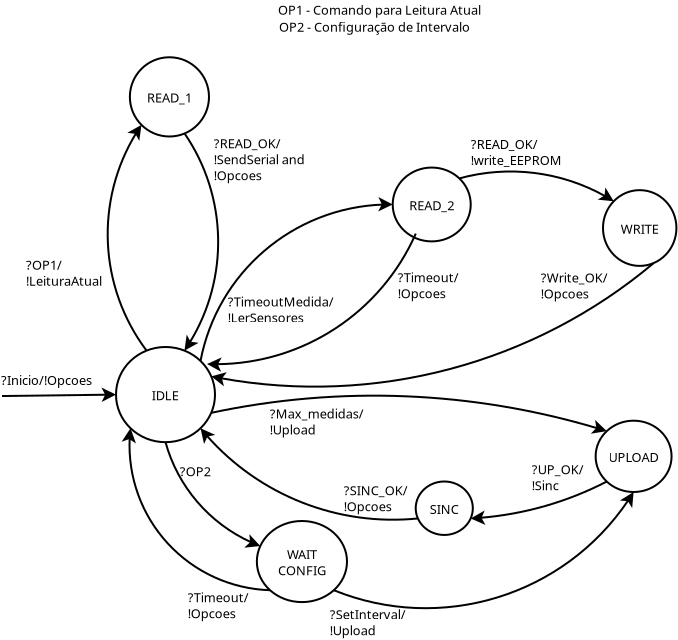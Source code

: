 <?xml version="1.0" encoding="UTF-8"?>
<dia:diagram xmlns:dia="http://www.lysator.liu.se/~alla/dia/">
  <dia:layer name="Segundo plano" visible="true" connectable="true" active="true">
    <dia:object type="Flowchart - Ellipse" version="0" id="O0">
      <dia:attribute name="obj_pos">
        <dia:point val="15.2,3.062"/>
      </dia:attribute>
      <dia:attribute name="obj_bb">
        <dia:rectangle val="15.15,3.013;20.2,7.872"/>
      </dia:attribute>
      <dia:attribute name="elem_corner">
        <dia:point val="15.2,3.062"/>
      </dia:attribute>
      <dia:attribute name="elem_width">
        <dia:real val="4.95"/>
      </dia:attribute>
      <dia:attribute name="elem_height">
        <dia:real val="4.759"/>
      </dia:attribute>
      <dia:attribute name="show_background">
        <dia:boolean val="true"/>
      </dia:attribute>
      <dia:attribute name="padding">
        <dia:real val="0.354"/>
      </dia:attribute>
      <dia:attribute name="text">
        <dia:composite type="text">
          <dia:attribute name="string">
            <dia:string>#IDLE#</dia:string>
          </dia:attribute>
          <dia:attribute name="font">
            <dia:font family="sans" style="0" name="Helvetica"/>
          </dia:attribute>
          <dia:attribute name="height">
            <dia:real val="0.8"/>
          </dia:attribute>
          <dia:attribute name="pos">
            <dia:point val="17.675,5.637"/>
          </dia:attribute>
          <dia:attribute name="color">
            <dia:color val="#000000ff"/>
          </dia:attribute>
          <dia:attribute name="alignment">
            <dia:enum val="1"/>
          </dia:attribute>
        </dia:composite>
      </dia:attribute>
    </dia:object>
    <dia:object type="Standard - Line" version="0" id="O1">
      <dia:attribute name="obj_pos">
        <dia:point val="9.5,5.513"/>
      </dia:attribute>
      <dia:attribute name="obj_bb">
        <dia:rectangle val="9.449,5.089;15.251,5.813"/>
      </dia:attribute>
      <dia:attribute name="conn_endpoints">
        <dia:point val="9.5,5.513"/>
        <dia:point val="15.2,5.442"/>
      </dia:attribute>
      <dia:attribute name="numcp">
        <dia:int val="1"/>
      </dia:attribute>
      <dia:attribute name="end_arrow">
        <dia:enum val="22"/>
      </dia:attribute>
      <dia:attribute name="end_arrow_length">
        <dia:real val="0.5"/>
      </dia:attribute>
      <dia:attribute name="end_arrow_width">
        <dia:real val="0.5"/>
      </dia:attribute>
      <dia:connections>
        <dia:connection handle="1" to="O0" connection="8"/>
      </dia:connections>
    </dia:object>
    <dia:object type="Standard - Text" version="1" id="O2">
      <dia:attribute name="obj_pos">
        <dia:point val="10.7,-0.803"/>
      </dia:attribute>
      <dia:attribute name="obj_bb">
        <dia:rectangle val="10.7,-1.398;14.84,0.149"/>
      </dia:attribute>
      <dia:attribute name="text">
        <dia:composite type="text">
          <dia:attribute name="string">
            <dia:string>#?OP1/
!LeituraAtual#</dia:string>
          </dia:attribute>
          <dia:attribute name="font">
            <dia:font family="sans" style="0" name="Helvetica"/>
          </dia:attribute>
          <dia:attribute name="height">
            <dia:real val="0.8"/>
          </dia:attribute>
          <dia:attribute name="pos">
            <dia:point val="10.7,-0.803"/>
          </dia:attribute>
          <dia:attribute name="color">
            <dia:color val="#000000ff"/>
          </dia:attribute>
          <dia:attribute name="alignment">
            <dia:enum val="0"/>
          </dia:attribute>
        </dia:composite>
      </dia:attribute>
      <dia:attribute name="valign">
        <dia:enum val="3"/>
      </dia:attribute>
    </dia:object>
    <dia:object type="Standard - Text" version="1" id="O3">
      <dia:attribute name="obj_pos">
        <dia:point val="23.3,-13.553"/>
      </dia:attribute>
      <dia:attribute name="obj_bb">
        <dia:rectangle val="23.3,-14.148;34.237,-13.401"/>
      </dia:attribute>
      <dia:attribute name="text">
        <dia:composite type="text">
          <dia:attribute name="string">
            <dia:string>#OP1 - Comando para Leitura Atual#</dia:string>
          </dia:attribute>
          <dia:attribute name="font">
            <dia:font family="sans" style="0" name="Helvetica"/>
          </dia:attribute>
          <dia:attribute name="height">
            <dia:real val="0.8"/>
          </dia:attribute>
          <dia:attribute name="pos">
            <dia:point val="23.3,-13.553"/>
          </dia:attribute>
          <dia:attribute name="color">
            <dia:color val="#000000ff"/>
          </dia:attribute>
          <dia:attribute name="alignment">
            <dia:enum val="0"/>
          </dia:attribute>
        </dia:composite>
      </dia:attribute>
      <dia:attribute name="valign">
        <dia:enum val="3"/>
      </dia:attribute>
    </dia:object>
    <dia:object type="Standard - Text" version="1" id="O4">
      <dia:attribute name="obj_pos">
        <dia:point val="23.35,-12.703"/>
      </dia:attribute>
      <dia:attribute name="obj_bb">
        <dia:rectangle val="23.35,-13.298;33.587,-12.551"/>
      </dia:attribute>
      <dia:attribute name="text">
        <dia:composite type="text">
          <dia:attribute name="string">
            <dia:string>#OP2 - Configuração de Intervalo#</dia:string>
          </dia:attribute>
          <dia:attribute name="font">
            <dia:font family="sans" style="0" name="Helvetica"/>
          </dia:attribute>
          <dia:attribute name="height">
            <dia:real val="0.8"/>
          </dia:attribute>
          <dia:attribute name="pos">
            <dia:point val="23.35,-12.703"/>
          </dia:attribute>
          <dia:attribute name="color">
            <dia:color val="#000000ff"/>
          </dia:attribute>
          <dia:attribute name="alignment">
            <dia:enum val="0"/>
          </dia:attribute>
        </dia:composite>
      </dia:attribute>
      <dia:attribute name="valign">
        <dia:enum val="3"/>
      </dia:attribute>
    </dia:object>
    <dia:object type="Flowchart - Ellipse" version="0" id="O5">
      <dia:attribute name="obj_pos">
        <dia:point val="39.549,-4.781"/>
      </dia:attribute>
      <dia:attribute name="obj_bb">
        <dia:rectangle val="39.499,-4.831;43.27,-0.943"/>
      </dia:attribute>
      <dia:attribute name="elem_corner">
        <dia:point val="39.549,-4.781"/>
      </dia:attribute>
      <dia:attribute name="elem_width">
        <dia:real val="3.671"/>
      </dia:attribute>
      <dia:attribute name="elem_height">
        <dia:real val="3.788"/>
      </dia:attribute>
      <dia:attribute name="show_background">
        <dia:boolean val="true"/>
      </dia:attribute>
      <dia:attribute name="padding">
        <dia:real val="0.354"/>
      </dia:attribute>
      <dia:attribute name="text">
        <dia:composite type="text">
          <dia:attribute name="string">
            <dia:string>#WRITE#</dia:string>
          </dia:attribute>
          <dia:attribute name="font">
            <dia:font family="sans" style="0" name="Helvetica"/>
          </dia:attribute>
          <dia:attribute name="height">
            <dia:real val="0.8"/>
          </dia:attribute>
          <dia:attribute name="pos">
            <dia:point val="41.385,-2.692"/>
          </dia:attribute>
          <dia:attribute name="color">
            <dia:color val="#000000ff"/>
          </dia:attribute>
          <dia:attribute name="alignment">
            <dia:enum val="1"/>
          </dia:attribute>
        </dia:composite>
      </dia:attribute>
    </dia:object>
    <dia:object type="Standard - Arc" version="0" id="O6">
      <dia:attribute name="obj_pos">
        <dia:point val="16.728,3.244"/>
      </dia:attribute>
      <dia:attribute name="obj_bb">
        <dia:rectangle val="14.733,-8.094;16.779,3.295"/>
      </dia:attribute>
      <dia:attribute name="conn_endpoints">
        <dia:point val="16.728,3.244"/>
        <dia:point val="16.473,-8.043"/>
      </dia:attribute>
      <dia:attribute name="curve_distance">
        <dia:real val="-1.815"/>
      </dia:attribute>
      <dia:attribute name="end_arrow">
        <dia:enum val="22"/>
      </dia:attribute>
      <dia:attribute name="end_arrow_length">
        <dia:real val="0.5"/>
      </dia:attribute>
      <dia:attribute name="end_arrow_width">
        <dia:real val="0.5"/>
      </dia:attribute>
      <dia:connections>
        <dia:connection handle="0" to="O0" connection="5"/>
        <dia:connection handle="1" to="O10" connection="10"/>
      </dia:connections>
    </dia:object>
    <dia:object type="Standard - Text" version="1" id="O7">
      <dia:attribute name="obj_pos">
        <dia:point val="32.935,-6.843"/>
      </dia:attribute>
      <dia:attribute name="obj_bb">
        <dia:rectangle val="32.935,-7.438;37.818,-5.891"/>
      </dia:attribute>
      <dia:attribute name="text">
        <dia:composite type="text">
          <dia:attribute name="string">
            <dia:string>#?READ_OK/
!write_EEPROM#</dia:string>
          </dia:attribute>
          <dia:attribute name="font">
            <dia:font family="sans" style="0" name="Helvetica"/>
          </dia:attribute>
          <dia:attribute name="height">
            <dia:real val="0.8"/>
          </dia:attribute>
          <dia:attribute name="pos">
            <dia:point val="32.935,-6.843"/>
          </dia:attribute>
          <dia:attribute name="color">
            <dia:color val="#000000ff"/>
          </dia:attribute>
          <dia:attribute name="alignment">
            <dia:enum val="0"/>
          </dia:attribute>
        </dia:composite>
      </dia:attribute>
      <dia:attribute name="valign">
        <dia:enum val="3"/>
      </dia:attribute>
    </dia:object>
    <dia:object type="Standard - Arc" version="0" id="O8">
      <dia:attribute name="obj_pos">
        <dia:point val="18.629,-7.613"/>
      </dia:attribute>
      <dia:attribute name="obj_bb">
        <dia:rectangle val="18.572,-7.663;20.358,3.294"/>
      </dia:attribute>
      <dia:attribute name="conn_endpoints">
        <dia:point val="18.629,-7.613"/>
        <dia:point val="18.622,3.244"/>
      </dia:attribute>
      <dia:attribute name="curve_distance">
        <dia:real val="-1.682"/>
      </dia:attribute>
      <dia:attribute name="end_arrow">
        <dia:enum val="22"/>
      </dia:attribute>
      <dia:attribute name="end_arrow_length">
        <dia:real val="0.5"/>
      </dia:attribute>
      <dia:attribute name="end_arrow_width">
        <dia:real val="0.5"/>
      </dia:attribute>
      <dia:connections>
        <dia:connection handle="0" to="O10" connection="13"/>
        <dia:connection handle="1" to="O0" connection="3"/>
      </dia:connections>
    </dia:object>
    <dia:object type="Standard - Text" version="1" id="O9">
      <dia:attribute name="obj_pos">
        <dia:point val="9.45,4.959"/>
      </dia:attribute>
      <dia:attribute name="obj_bb">
        <dia:rectangle val="9.45,4.364;14.342,5.112"/>
      </dia:attribute>
      <dia:attribute name="text">
        <dia:composite type="text">
          <dia:attribute name="string">
            <dia:string>#?Inicio/!Opcoes#</dia:string>
          </dia:attribute>
          <dia:attribute name="font">
            <dia:font family="sans" style="0" name="Helvetica"/>
          </dia:attribute>
          <dia:attribute name="height">
            <dia:real val="0.8"/>
          </dia:attribute>
          <dia:attribute name="pos">
            <dia:point val="9.45,4.959"/>
          </dia:attribute>
          <dia:attribute name="color">
            <dia:color val="#000000ff"/>
          </dia:attribute>
          <dia:attribute name="alignment">
            <dia:enum val="0"/>
          </dia:attribute>
        </dia:composite>
      </dia:attribute>
      <dia:attribute name="valign">
        <dia:enum val="3"/>
      </dia:attribute>
    </dia:object>
    <dia:object type="Flowchart - Ellipse" version="0" id="O10">
      <dia:attribute name="obj_pos">
        <dia:point val="15.893,-11.425"/>
      </dia:attribute>
      <dia:attribute name="obj_bb">
        <dia:rectangle val="15.844,-11.475;19.9,-7.413"/>
      </dia:attribute>
      <dia:attribute name="elem_corner">
        <dia:point val="15.893,-11.425"/>
      </dia:attribute>
      <dia:attribute name="elem_width">
        <dia:real val="3.956"/>
      </dia:attribute>
      <dia:attribute name="elem_height">
        <dia:real val="3.962"/>
      </dia:attribute>
      <dia:attribute name="show_background">
        <dia:boolean val="true"/>
      </dia:attribute>
      <dia:attribute name="padding">
        <dia:real val="0.354"/>
      </dia:attribute>
      <dia:attribute name="text">
        <dia:composite type="text">
          <dia:attribute name="string">
            <dia:string>#READ_1#</dia:string>
          </dia:attribute>
          <dia:attribute name="font">
            <dia:font family="sans" style="0" name="Helvetica"/>
          </dia:attribute>
          <dia:attribute name="height">
            <dia:real val="0.8"/>
          </dia:attribute>
          <dia:attribute name="pos">
            <dia:point val="17.872,-9.249"/>
          </dia:attribute>
          <dia:attribute name="color">
            <dia:color val="#000000ff"/>
          </dia:attribute>
          <dia:attribute name="alignment">
            <dia:enum val="1"/>
          </dia:attribute>
        </dia:composite>
      </dia:attribute>
    </dia:object>
    <dia:object type="Standard - Text" version="1" id="O11">
      <dia:attribute name="obj_pos">
        <dia:point val="20.085,-6.881"/>
      </dia:attribute>
      <dia:attribute name="obj_bb">
        <dia:rectangle val="20.085,-7.476;25.177,-5.128"/>
      </dia:attribute>
      <dia:attribute name="text">
        <dia:composite type="text">
          <dia:attribute name="string">
            <dia:string>#?READ_OK/
!SendSerial and
!Opcoes#</dia:string>
          </dia:attribute>
          <dia:attribute name="font">
            <dia:font family="sans" style="0" name="Helvetica"/>
          </dia:attribute>
          <dia:attribute name="height">
            <dia:real val="0.8"/>
          </dia:attribute>
          <dia:attribute name="pos">
            <dia:point val="20.085,-6.881"/>
          </dia:attribute>
          <dia:attribute name="color">
            <dia:color val="#000000ff"/>
          </dia:attribute>
          <dia:attribute name="alignment">
            <dia:enum val="0"/>
          </dia:attribute>
        </dia:composite>
      </dia:attribute>
      <dia:attribute name="valign">
        <dia:enum val="3"/>
      </dia:attribute>
    </dia:object>
    <dia:object type="Standard - Arc" version="0" id="O12">
      <dia:attribute name="obj_pos">
        <dia:point val="19.425,3.759"/>
      </dia:attribute>
      <dia:attribute name="obj_bb">
        <dia:rectangle val="19.355,-4.437;29.105,3.83"/>
      </dia:attribute>
      <dia:attribute name="conn_endpoints">
        <dia:point val="19.425,3.759"/>
        <dia:point val="29.035,-4.064"/>
      </dia:attribute>
      <dia:attribute name="curve_distance">
        <dia:real val="-2.258"/>
      </dia:attribute>
      <dia:attribute name="end_arrow">
        <dia:enum val="22"/>
      </dia:attribute>
      <dia:attribute name="end_arrow_length">
        <dia:real val="0.5"/>
      </dia:attribute>
      <dia:attribute name="end_arrow_width">
        <dia:real val="0.5"/>
      </dia:attribute>
      <dia:connections>
        <dia:connection handle="0" to="O0" connection="2"/>
        <dia:connection handle="1" to="O31" connection="8"/>
      </dia:connections>
    </dia:object>
    <dia:object type="Standard - Arc" version="0" id="O13">
      <dia:attribute name="obj_pos">
        <dia:point val="42.087,-1.137"/>
      </dia:attribute>
      <dia:attribute name="obj_bb">
        <dia:rectangle val="19.901,-1.198;42.148,5.095"/>
      </dia:attribute>
      <dia:attribute name="conn_endpoints">
        <dia:point val="42.087,-1.137"/>
        <dia:point val="19.962,4.531"/>
      </dia:attribute>
      <dia:attribute name="curve_distance">
        <dia:real val="-2.606"/>
      </dia:attribute>
      <dia:attribute name="end_arrow">
        <dia:enum val="22"/>
      </dia:attribute>
      <dia:attribute name="end_arrow_length">
        <dia:real val="0.5"/>
      </dia:attribute>
      <dia:attribute name="end_arrow_width">
        <dia:real val="0.5"/>
      </dia:attribute>
      <dia:connections>
        <dia:connection handle="0" to="O5" connection="13"/>
        <dia:connection handle="1" to="O0" connection="1"/>
      </dia:connections>
    </dia:object>
    <dia:object type="Standard - Text" version="1" id="O14">
      <dia:attribute name="obj_pos">
        <dia:point val="36.435,-0.168"/>
      </dia:attribute>
      <dia:attribute name="obj_bb">
        <dia:rectangle val="36.435,-0.763;39.928,0.784"/>
      </dia:attribute>
      <dia:attribute name="text">
        <dia:composite type="text">
          <dia:attribute name="string">
            <dia:string>#?Write_OK/
!Opcoes#</dia:string>
          </dia:attribute>
          <dia:attribute name="font">
            <dia:font family="sans" style="0" name="Helvetica"/>
          </dia:attribute>
          <dia:attribute name="height">
            <dia:real val="0.8"/>
          </dia:attribute>
          <dia:attribute name="pos">
            <dia:point val="36.435,-0.168"/>
          </dia:attribute>
          <dia:attribute name="color">
            <dia:color val="#000000ff"/>
          </dia:attribute>
          <dia:attribute name="alignment">
            <dia:enum val="0"/>
          </dia:attribute>
        </dia:composite>
      </dia:attribute>
      <dia:attribute name="valign">
        <dia:enum val="3"/>
      </dia:attribute>
    </dia:object>
    <dia:object type="Flowchart - Ellipse" version="0" id="O15">
      <dia:attribute name="obj_pos">
        <dia:point val="39.181,6.746"/>
      </dia:attribute>
      <dia:attribute name="obj_bb">
        <dia:rectangle val="39.131,6.696;43.028,10.361"/>
      </dia:attribute>
      <dia:attribute name="elem_corner">
        <dia:point val="39.181,6.746"/>
      </dia:attribute>
      <dia:attribute name="elem_width">
        <dia:real val="3.797"/>
      </dia:attribute>
      <dia:attribute name="elem_height">
        <dia:real val="3.566"/>
      </dia:attribute>
      <dia:attribute name="show_background">
        <dia:boolean val="true"/>
      </dia:attribute>
      <dia:attribute name="padding">
        <dia:real val="0.354"/>
      </dia:attribute>
      <dia:attribute name="text">
        <dia:composite type="text">
          <dia:attribute name="string">
            <dia:string>#UPLOAD#</dia:string>
          </dia:attribute>
          <dia:attribute name="font">
            <dia:font family="sans" style="0" name="Helvetica"/>
          </dia:attribute>
          <dia:attribute name="height">
            <dia:real val="0.8"/>
          </dia:attribute>
          <dia:attribute name="pos">
            <dia:point val="41.079,8.723"/>
          </dia:attribute>
          <dia:attribute name="color">
            <dia:color val="#000000ff"/>
          </dia:attribute>
          <dia:attribute name="alignment">
            <dia:enum val="1"/>
          </dia:attribute>
        </dia:composite>
      </dia:attribute>
    </dia:object>
    <dia:object type="Standard - Arc" version="0" id="O16">
      <dia:attribute name="obj_pos">
        <dia:point val="19.962,6.353"/>
      </dia:attribute>
      <dia:attribute name="obj_bb">
        <dia:rectangle val="19.909,5.444;39.789,7.397"/>
      </dia:attribute>
      <dia:attribute name="conn_endpoints">
        <dia:point val="19.962,6.353"/>
        <dia:point val="39.737,7.268"/>
      </dia:attribute>
      <dia:attribute name="curve_distance">
        <dia:real val="-1.275"/>
      </dia:attribute>
      <dia:attribute name="end_arrow">
        <dia:enum val="22"/>
      </dia:attribute>
      <dia:attribute name="end_arrow_length">
        <dia:real val="0.5"/>
      </dia:attribute>
      <dia:attribute name="end_arrow_width">
        <dia:real val="0.5"/>
      </dia:attribute>
      <dia:connections>
        <dia:connection handle="0" to="O0" connection="15"/>
        <dia:connection handle="1" to="O15" connection="6"/>
      </dia:connections>
    </dia:object>
    <dia:object type="Standard - Text" version="1" id="O17">
      <dia:attribute name="obj_pos">
        <dia:point val="29.085,4.632"/>
      </dia:attribute>
      <dia:attribute name="obj_bb">
        <dia:rectangle val="29.085,4.037;29.085,4.784"/>
      </dia:attribute>
      <dia:attribute name="text">
        <dia:composite type="text">
          <dia:attribute name="string">
            <dia:string>##</dia:string>
          </dia:attribute>
          <dia:attribute name="font">
            <dia:font family="sans" style="0" name="Helvetica"/>
          </dia:attribute>
          <dia:attribute name="height">
            <dia:real val="0.8"/>
          </dia:attribute>
          <dia:attribute name="pos">
            <dia:point val="29.085,4.632"/>
          </dia:attribute>
          <dia:attribute name="color">
            <dia:color val="#000000ff"/>
          </dia:attribute>
          <dia:attribute name="alignment">
            <dia:enum val="0"/>
          </dia:attribute>
        </dia:composite>
      </dia:attribute>
      <dia:attribute name="valign">
        <dia:enum val="3"/>
      </dia:attribute>
    </dia:object>
    <dia:object type="Standard - Text" version="1" id="O18">
      <dia:attribute name="obj_pos">
        <dia:point val="22.885,6.632"/>
      </dia:attribute>
      <dia:attribute name="obj_bb">
        <dia:rectangle val="22.885,6.037;27.823,7.584"/>
      </dia:attribute>
      <dia:attribute name="text">
        <dia:composite type="text">
          <dia:attribute name="string">
            <dia:string>#?Max_medidas/
!Upload#</dia:string>
          </dia:attribute>
          <dia:attribute name="font">
            <dia:font family="sans" style="0" name="Helvetica"/>
          </dia:attribute>
          <dia:attribute name="height">
            <dia:real val="0.8"/>
          </dia:attribute>
          <dia:attribute name="pos">
            <dia:point val="22.885,6.632"/>
          </dia:attribute>
          <dia:attribute name="color">
            <dia:color val="#000000ff"/>
          </dia:attribute>
          <dia:attribute name="alignment">
            <dia:enum val="0"/>
          </dia:attribute>
        </dia:composite>
      </dia:attribute>
      <dia:attribute name="valign">
        <dia:enum val="3"/>
      </dia:attribute>
    </dia:object>
    <dia:object type="Flowchart - Ellipse" version="0" id="O19">
      <dia:attribute name="obj_pos">
        <dia:point val="30.185,9.787"/>
      </dia:attribute>
      <dia:attribute name="obj_bb">
        <dia:rectangle val="30.135,9.737;33.091,12.51"/>
      </dia:attribute>
      <dia:attribute name="elem_corner">
        <dia:point val="30.185,9.787"/>
      </dia:attribute>
      <dia:attribute name="elem_width">
        <dia:real val="2.856"/>
      </dia:attribute>
      <dia:attribute name="elem_height">
        <dia:real val="2.673"/>
      </dia:attribute>
      <dia:attribute name="show_background">
        <dia:boolean val="true"/>
      </dia:attribute>
      <dia:attribute name="padding">
        <dia:real val="0.354"/>
      </dia:attribute>
      <dia:attribute name="text">
        <dia:composite type="text">
          <dia:attribute name="string">
            <dia:string>#SINC#</dia:string>
          </dia:attribute>
          <dia:attribute name="font">
            <dia:font family="sans" style="0" name="Helvetica"/>
          </dia:attribute>
          <dia:attribute name="height">
            <dia:real val="0.8"/>
          </dia:attribute>
          <dia:attribute name="pos">
            <dia:point val="31.613,11.318"/>
          </dia:attribute>
          <dia:attribute name="color">
            <dia:color val="#000000ff"/>
          </dia:attribute>
          <dia:attribute name="alignment">
            <dia:enum val="1"/>
          </dia:attribute>
        </dia:composite>
      </dia:attribute>
    </dia:object>
    <dia:object type="Standard - Arc" version="0" id="O20">
      <dia:attribute name="obj_pos">
        <dia:point val="39.737,9.789"/>
      </dia:attribute>
      <dia:attribute name="obj_bb">
        <dia:rectangle val="32.871,9.728;39.798,11.958"/>
      </dia:attribute>
      <dia:attribute name="conn_endpoints">
        <dia:point val="39.737,9.789"/>
        <dia:point val="32.932,11.635"/>
      </dia:attribute>
      <dia:attribute name="curve_distance">
        <dia:real val="-0.376"/>
      </dia:attribute>
      <dia:attribute name="end_arrow">
        <dia:enum val="22"/>
      </dia:attribute>
      <dia:attribute name="end_arrow_length">
        <dia:real val="0.5"/>
      </dia:attribute>
      <dia:attribute name="end_arrow_width">
        <dia:real val="0.5"/>
      </dia:attribute>
      <dia:connections>
        <dia:connection handle="0" to="O15" connection="10"/>
        <dia:connection handle="1" to="O19" connection="15"/>
      </dia:connections>
    </dia:object>
    <dia:object type="Standard - Text" version="1" id="O21">
      <dia:attribute name="obj_pos">
        <dia:point val="35.985,9.419"/>
      </dia:attribute>
      <dia:attribute name="obj_bb">
        <dia:rectangle val="35.985,8.824;38.64,10.372"/>
      </dia:attribute>
      <dia:attribute name="text">
        <dia:composite type="text">
          <dia:attribute name="string">
            <dia:string>#?UP_OK/
!Sinc#</dia:string>
          </dia:attribute>
          <dia:attribute name="font">
            <dia:font family="sans" style="0" name="Helvetica"/>
          </dia:attribute>
          <dia:attribute name="height">
            <dia:real val="0.8"/>
          </dia:attribute>
          <dia:attribute name="pos">
            <dia:point val="35.985,9.419"/>
          </dia:attribute>
          <dia:attribute name="color">
            <dia:color val="#000000ff"/>
          </dia:attribute>
          <dia:attribute name="alignment">
            <dia:enum val="0"/>
          </dia:attribute>
        </dia:composite>
      </dia:attribute>
      <dia:attribute name="valign">
        <dia:enum val="3"/>
      </dia:attribute>
    </dia:object>
    <dia:object type="Standard - Arc" version="0" id="O22">
      <dia:attribute name="obj_pos">
        <dia:point val="30.294,11.635"/>
      </dia:attribute>
      <dia:attribute name="obj_bb">
        <dia:rectangle val="19.36,7.059;30.359,11.748"/>
      </dia:attribute>
      <dia:attribute name="conn_endpoints">
        <dia:point val="30.294,11.635"/>
        <dia:point val="19.425,7.125"/>
      </dia:attribute>
      <dia:attribute name="curve_distance">
        <dia:real val="-1.484"/>
      </dia:attribute>
      <dia:attribute name="end_arrow">
        <dia:enum val="22"/>
      </dia:attribute>
      <dia:attribute name="end_arrow_length">
        <dia:real val="0.5"/>
      </dia:attribute>
      <dia:attribute name="end_arrow_width">
        <dia:real val="0.5"/>
      </dia:attribute>
      <dia:connections>
        <dia:connection handle="0" to="O19" connection="9"/>
        <dia:connection handle="1" to="O0" connection="14"/>
      </dia:connections>
    </dia:object>
    <dia:object type="Standard - Text" version="1" id="O23">
      <dia:attribute name="obj_pos">
        <dia:point val="26.585,10.469"/>
      </dia:attribute>
      <dia:attribute name="obj_bb">
        <dia:rectangle val="26.585,9.874;29.913,11.422"/>
      </dia:attribute>
      <dia:attribute name="text">
        <dia:composite type="text">
          <dia:attribute name="string">
            <dia:string>#?SINC_OK/
!Opcoes#</dia:string>
          </dia:attribute>
          <dia:attribute name="font">
            <dia:font family="sans" style="0" name="Helvetica"/>
          </dia:attribute>
          <dia:attribute name="height">
            <dia:real val="0.8"/>
          </dia:attribute>
          <dia:attribute name="pos">
            <dia:point val="26.585,10.469"/>
          </dia:attribute>
          <dia:attribute name="color">
            <dia:color val="#000000ff"/>
          </dia:attribute>
          <dia:attribute name="alignment">
            <dia:enum val="0"/>
          </dia:attribute>
        </dia:composite>
      </dia:attribute>
      <dia:attribute name="valign">
        <dia:enum val="3"/>
      </dia:attribute>
    </dia:object>
    <dia:object type="Flowchart - Ellipse" version="0" id="O24">
      <dia:attribute name="obj_pos">
        <dia:point val="22.242,11.762"/>
      </dia:attribute>
      <dia:attribute name="obj_bb">
        <dia:rectangle val="22.192,11.713;26.8,15.867"/>
      </dia:attribute>
      <dia:attribute name="elem_corner">
        <dia:point val="22.242,11.762"/>
      </dia:attribute>
      <dia:attribute name="elem_width">
        <dia:real val="4.508"/>
      </dia:attribute>
      <dia:attribute name="elem_height">
        <dia:real val="4.055"/>
      </dia:attribute>
      <dia:attribute name="show_background">
        <dia:boolean val="true"/>
      </dia:attribute>
      <dia:attribute name="padding">
        <dia:real val="0.354"/>
      </dia:attribute>
      <dia:attribute name="text">
        <dia:composite type="text">
          <dia:attribute name="string">
            <dia:string>#WAIT
CONFIG#</dia:string>
          </dia:attribute>
          <dia:attribute name="font">
            <dia:font family="sans" style="0" name="Helvetica"/>
          </dia:attribute>
          <dia:attribute name="height">
            <dia:real val="0.8"/>
          </dia:attribute>
          <dia:attribute name="pos">
            <dia:point val="24.496,13.585"/>
          </dia:attribute>
          <dia:attribute name="color">
            <dia:color val="#000000ff"/>
          </dia:attribute>
          <dia:attribute name="alignment">
            <dia:enum val="1"/>
          </dia:attribute>
        </dia:composite>
      </dia:attribute>
    </dia:object>
    <dia:object type="Standard - Arc" version="0" id="O25">
      <dia:attribute name="obj_pos">
        <dia:point val="17.675,7.822"/>
      </dia:attribute>
      <dia:attribute name="obj_bb">
        <dia:rectangle val="17.604,7.751;22.484,13.102"/>
      </dia:attribute>
      <dia:attribute name="conn_endpoints">
        <dia:point val="17.675,7.822"/>
        <dia:point val="22.414,13.014"/>
      </dia:attribute>
      <dia:attribute name="curve_distance">
        <dia:real val="0.841"/>
      </dia:attribute>
      <dia:attribute name="end_arrow">
        <dia:enum val="22"/>
      </dia:attribute>
      <dia:attribute name="end_arrow_length">
        <dia:real val="0.5"/>
      </dia:attribute>
      <dia:attribute name="end_arrow_width">
        <dia:real val="0.5"/>
      </dia:attribute>
      <dia:connections>
        <dia:connection handle="0" to="O0" connection="12"/>
        <dia:connection handle="1" to="O24" connection="7"/>
      </dia:connections>
    </dia:object>
    <dia:object type="Standard - Arc" version="0" id="O26">
      <dia:attribute name="obj_pos">
        <dia:point val="26.09,15.223"/>
      </dia:attribute>
      <dia:attribute name="obj_bb">
        <dia:rectangle val="26.027,10.248;41.142,16.171"/>
      </dia:attribute>
      <dia:attribute name="conn_endpoints">
        <dia:point val="26.09,15.223"/>
        <dia:point val="41.079,10.311"/>
      </dia:attribute>
      <dia:attribute name="curve_distance">
        <dia:real val="2.891"/>
      </dia:attribute>
      <dia:attribute name="end_arrow">
        <dia:enum val="22"/>
      </dia:attribute>
      <dia:attribute name="end_arrow_length">
        <dia:real val="0.5"/>
      </dia:attribute>
      <dia:attribute name="end_arrow_width">
        <dia:real val="0.5"/>
      </dia:attribute>
      <dia:connections>
        <dia:connection handle="0" to="O24" connection="14"/>
        <dia:connection handle="1" to="O15" connection="12"/>
      </dia:connections>
    </dia:object>
    <dia:object type="Standard - Text" version="1" id="O27">
      <dia:attribute name="obj_pos">
        <dia:point val="18.385,9.519"/>
      </dia:attribute>
      <dia:attribute name="obj_bb">
        <dia:rectangle val="18.385,8.924;20.023,10.472"/>
      </dia:attribute>
      <dia:attribute name="text">
        <dia:composite type="text">
          <dia:attribute name="string">
            <dia:string>#?OP2
#</dia:string>
          </dia:attribute>
          <dia:attribute name="font">
            <dia:font family="sans" style="0" name="Helvetica"/>
          </dia:attribute>
          <dia:attribute name="height">
            <dia:real val="0.8"/>
          </dia:attribute>
          <dia:attribute name="pos">
            <dia:point val="18.385,9.519"/>
          </dia:attribute>
          <dia:attribute name="color">
            <dia:color val="#000000ff"/>
          </dia:attribute>
          <dia:attribute name="alignment">
            <dia:enum val="0"/>
          </dia:attribute>
        </dia:composite>
      </dia:attribute>
      <dia:attribute name="valign">
        <dia:enum val="3"/>
      </dia:attribute>
    </dia:object>
    <dia:object type="Standard - Text" version="1" id="O28">
      <dia:attribute name="obj_pos">
        <dia:point val="25.89,16.678"/>
      </dia:attribute>
      <dia:attribute name="obj_bb">
        <dia:rectangle val="25.89,16.083;29.953,17.631"/>
      </dia:attribute>
      <dia:attribute name="text">
        <dia:composite type="text">
          <dia:attribute name="string">
            <dia:string>#?SetInterval/
!Upload#</dia:string>
          </dia:attribute>
          <dia:attribute name="font">
            <dia:font family="sans" style="0" name="Helvetica"/>
          </dia:attribute>
          <dia:attribute name="height">
            <dia:real val="0.8"/>
          </dia:attribute>
          <dia:attribute name="pos">
            <dia:point val="25.89,16.678"/>
          </dia:attribute>
          <dia:attribute name="color">
            <dia:color val="#000000ff"/>
          </dia:attribute>
          <dia:attribute name="alignment">
            <dia:enum val="0"/>
          </dia:attribute>
        </dia:composite>
      </dia:attribute>
      <dia:attribute name="valign">
        <dia:enum val="3"/>
      </dia:attribute>
    </dia:object>
    <dia:object type="Standard - Arc" version="0" id="O29">
      <dia:attribute name="obj_pos">
        <dia:point val="22.902,15.223"/>
      </dia:attribute>
      <dia:attribute name="obj_bb">
        <dia:rectangle val="15.481,7.054;22.973,15.294"/>
      </dia:attribute>
      <dia:attribute name="conn_endpoints">
        <dia:point val="22.902,15.223"/>
        <dia:point val="15.925,7.125"/>
      </dia:attribute>
      <dia:attribute name="curve_distance">
        <dia:real val="-2.351"/>
      </dia:attribute>
      <dia:attribute name="end_arrow">
        <dia:enum val="22"/>
      </dia:attribute>
      <dia:attribute name="end_arrow_length">
        <dia:real val="0.5"/>
      </dia:attribute>
      <dia:attribute name="end_arrow_width">
        <dia:real val="0.5"/>
      </dia:attribute>
      <dia:connections>
        <dia:connection handle="0" to="O24" connection="10"/>
        <dia:connection handle="1" to="O0" connection="10"/>
      </dia:connections>
    </dia:object>
    <dia:object type="Standard - Text" version="1" id="O30">
      <dia:attribute name="obj_pos">
        <dia:point val="18.785,15.822"/>
      </dia:attribute>
      <dia:attribute name="obj_bb">
        <dia:rectangle val="18.785,15.227;21.955,17.575"/>
      </dia:attribute>
      <dia:attribute name="text">
        <dia:composite type="text">
          <dia:attribute name="string">
            <dia:string>#?Timeout/
!Opcoes
#</dia:string>
          </dia:attribute>
          <dia:attribute name="font">
            <dia:font family="sans" style="0" name="Helvetica"/>
          </dia:attribute>
          <dia:attribute name="height">
            <dia:real val="0.8"/>
          </dia:attribute>
          <dia:attribute name="pos">
            <dia:point val="18.785,15.822"/>
          </dia:attribute>
          <dia:attribute name="color">
            <dia:color val="#000000ff"/>
          </dia:attribute>
          <dia:attribute name="alignment">
            <dia:enum val="0"/>
          </dia:attribute>
        </dia:composite>
      </dia:attribute>
      <dia:attribute name="valign">
        <dia:enum val="3"/>
      </dia:attribute>
    </dia:object>
    <dia:object type="Flowchart - Ellipse" version="0" id="O31">
      <dia:attribute name="obj_pos">
        <dia:point val="29.035,-5.91"/>
      </dia:attribute>
      <dia:attribute name="obj_bb">
        <dia:rectangle val="28.985,-5.96;32.986,-2.168"/>
      </dia:attribute>
      <dia:attribute name="elem_corner">
        <dia:point val="29.035,-5.91"/>
      </dia:attribute>
      <dia:attribute name="elem_width">
        <dia:real val="3.901"/>
      </dia:attribute>
      <dia:attribute name="elem_height">
        <dia:real val="3.692"/>
      </dia:attribute>
      <dia:attribute name="show_background">
        <dia:boolean val="true"/>
      </dia:attribute>
      <dia:attribute name="padding">
        <dia:real val="0.354"/>
      </dia:attribute>
      <dia:attribute name="text">
        <dia:composite type="text">
          <dia:attribute name="string">
            <dia:string>#READ_2#</dia:string>
          </dia:attribute>
          <dia:attribute name="font">
            <dia:font family="sans" style="0" name="Helvetica"/>
          </dia:attribute>
          <dia:attribute name="height">
            <dia:real val="0.8"/>
          </dia:attribute>
          <dia:attribute name="pos">
            <dia:point val="30.985,-3.869"/>
          </dia:attribute>
          <dia:attribute name="color">
            <dia:color val="#000000ff"/>
          </dia:attribute>
          <dia:attribute name="alignment">
            <dia:enum val="1"/>
          </dia:attribute>
        </dia:composite>
      </dia:attribute>
    </dia:object>
    <dia:object type="Standard - Arc" version="0" id="O32">
      <dia:attribute name="obj_pos">
        <dia:point val="32.365,-5.369"/>
      </dia:attribute>
      <dia:attribute name="obj_bb">
        <dia:rectangle val="32.308,-5.764;40.144,-4.17"/>
      </dia:attribute>
      <dia:attribute name="conn_endpoints">
        <dia:point val="32.365,-5.369"/>
        <dia:point val="40.087,-4.226"/>
      </dia:attribute>
      <dia:attribute name="curve_distance">
        <dia:real val="-0.82"/>
      </dia:attribute>
      <dia:attribute name="end_arrow">
        <dia:enum val="22"/>
      </dia:attribute>
      <dia:attribute name="end_arrow_length">
        <dia:real val="0.5"/>
      </dia:attribute>
      <dia:attribute name="end_arrow_width">
        <dia:real val="0.5"/>
      </dia:attribute>
      <dia:connections>
        <dia:connection handle="0" to="O31" connection="2"/>
        <dia:connection handle="1" to="O5" connection="6"/>
      </dia:connections>
    </dia:object>
    <dia:object type="Standard - Text" version="1" id="O33">
      <dia:attribute name="obj_pos">
        <dia:point val="20.785,1.035"/>
      </dia:attribute>
      <dia:attribute name="obj_bb">
        <dia:rectangle val="20.785,0.44;26.288,1.988"/>
      </dia:attribute>
      <dia:attribute name="text">
        <dia:composite type="text">
          <dia:attribute name="string">
            <dia:string>#?TimeoutMedida/
!LerSensores#</dia:string>
          </dia:attribute>
          <dia:attribute name="font">
            <dia:font family="sans" style="0" name="Helvetica"/>
          </dia:attribute>
          <dia:attribute name="height">
            <dia:real val="0.8"/>
          </dia:attribute>
          <dia:attribute name="pos">
            <dia:point val="20.785,1.035"/>
          </dia:attribute>
          <dia:attribute name="color">
            <dia:color val="#000000ff"/>
          </dia:attribute>
          <dia:attribute name="alignment">
            <dia:enum val="0"/>
          </dia:attribute>
        </dia:composite>
      </dia:attribute>
      <dia:attribute name="valign">
        <dia:enum val="3"/>
      </dia:attribute>
    </dia:object>
    <dia:object type="Standard - Arc" version="0" id="O34">
      <dia:attribute name="obj_pos">
        <dia:point val="30.189,-2.608"/>
      </dia:attribute>
      <dia:attribute name="obj_bb">
        <dia:rectangle val="19.681,-2.677;30.258,4.302"/>
      </dia:attribute>
      <dia:attribute name="conn_endpoints">
        <dia:point val="30.189,-2.608"/>
        <dia:point val="19.75,3.913"/>
      </dia:attribute>
      <dia:attribute name="curve_distance">
        <dia:real val="-1.895"/>
      </dia:attribute>
      <dia:attribute name="end_arrow">
        <dia:enum val="22"/>
      </dia:attribute>
      <dia:attribute name="end_arrow_length">
        <dia:real val="0.5"/>
      </dia:attribute>
      <dia:attribute name="end_arrow_width">
        <dia:real val="0.5"/>
      </dia:attribute>
    </dia:object>
    <dia:object type="Standard - Text" version="1" id="O35">
      <dia:attribute name="obj_pos">
        <dia:point val="29.285,-0.177"/>
      </dia:attribute>
      <dia:attribute name="obj_bb">
        <dia:rectangle val="29.285,-0.772;32.455,0.775"/>
      </dia:attribute>
      <dia:attribute name="text">
        <dia:composite type="text">
          <dia:attribute name="string">
            <dia:string>#?Timeout/
!Opcoes#</dia:string>
          </dia:attribute>
          <dia:attribute name="font">
            <dia:font family="sans" style="0" name="Helvetica"/>
          </dia:attribute>
          <dia:attribute name="height">
            <dia:real val="0.8"/>
          </dia:attribute>
          <dia:attribute name="pos">
            <dia:point val="29.285,-0.177"/>
          </dia:attribute>
          <dia:attribute name="color">
            <dia:color val="#000000ff"/>
          </dia:attribute>
          <dia:attribute name="alignment">
            <dia:enum val="0"/>
          </dia:attribute>
        </dia:composite>
      </dia:attribute>
      <dia:attribute name="valign">
        <dia:enum val="3"/>
      </dia:attribute>
    </dia:object>
  </dia:layer>
</dia:diagram>
